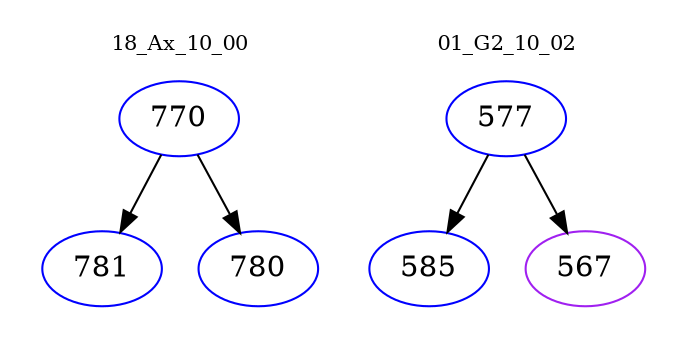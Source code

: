 digraph{
subgraph cluster_0 {
color = white
label = "18_Ax_10_00";
fontsize=10;
T0_770 [label="770", color="blue"]
T0_770 -> T0_781 [color="black"]
T0_781 [label="781", color="blue"]
T0_770 -> T0_780 [color="black"]
T0_780 [label="780", color="blue"]
}
subgraph cluster_1 {
color = white
label = "01_G2_10_02";
fontsize=10;
T1_577 [label="577", color="blue"]
T1_577 -> T1_585 [color="black"]
T1_585 [label="585", color="blue"]
T1_577 -> T1_567 [color="black"]
T1_567 [label="567", color="purple"]
}
}
